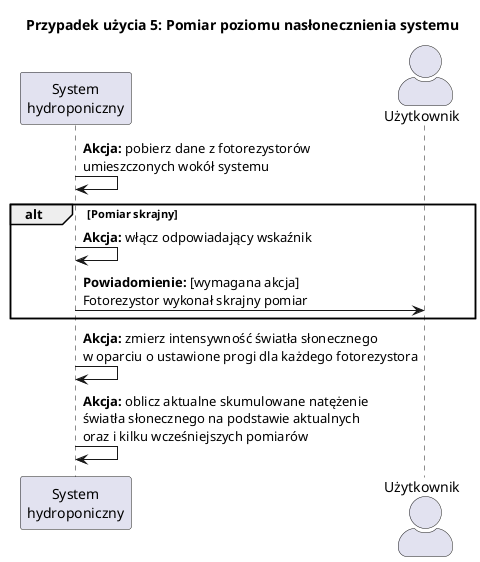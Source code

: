 @startuml us5

title Przypadek użycia 5: Pomiar poziomu nasłonecznienia systemu

skinparam actorStyle awesome

participant "System\nhydroponiczny" as System
actor Użytkownik as User

System -> System: **Akcja:** pobierz dane z fotorezystorów\numieszczonych wokół systemu
alt Pomiar skrajny
    System -> System: **Akcja:** włącz odpowiadający wskaźnik
    System -> User: **Powiadomienie:** [wymagana akcja]\nFotorezystor wykonał skrajny pomiar
end
System -> System: **Akcja:** zmierz intensywność światła słonecznego\nw oparciu o ustawione progi dla każdego fotorezystora
System -> System: **Akcja:** oblicz aktualne skumulowane natężenie\nświatła słonecznego na podstawie aktualnych\noraz i kilku wcześniejszych pomiarów

@enduml
